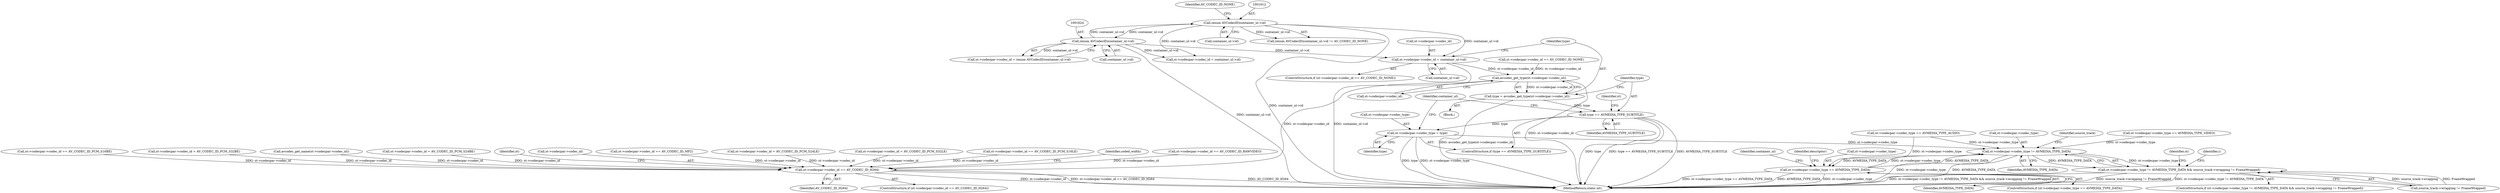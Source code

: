 digraph "0_FFmpeg_bab0716c7f4793ec42e05a5aa7e80d82a0dd4e75@pointer" {
"1001856" [label="(Call,st->codecpar->codec_id = container_ul->id)"];
"1001611" [label="(Call,(enum AVCodecID)container_ul->id)"];
"1001623" [label="(Call,(enum AVCodecID)container_ul->id)"];
"1001867" [label="(Call,avcodec_get_type(st->codecpar->codec_id))"];
"1001865" [label="(Call,type = avcodec_get_type(st->codecpar->codec_id))"];
"1001874" [label="(Call,type == AVMEDIA_TYPE_SUBTITLE)"];
"1001877" [label="(Call,st->codecpar->codec_type = type)"];
"1001967" [label="(Call,st->codecpar->codec_type != AVMEDIA_TYPE_DATA)"];
"1001834" [label="(Call,st->codecpar->codec_type == AVMEDIA_TYPE_DATA)"];
"1001966" [label="(Call,st->codecpar->codec_type != AVMEDIA_TYPE_DATA && source_track->wrapping != FrameWrapped)"];
"1001927" [label="(Call,st->codecpar->codec_id == AV_CODEC_ID_H264)"];
"1001926" [label="(ControlStructure,if (st->codecpar->codec_id == AV_CODEC_ID_H264))"];
"1001968" [label="(Call,st->codecpar->codec_type)"];
"1001982" [label="(Identifier,st)"];
"1001776" [label="(Call,st->codecpar->codec_id == AV_CODEC_ID_PCM_S16BE)"];
"1001867" [label="(Call,avcodec_get_type(st->codecpar->codec_id))"];
"1001849" [label="(Call,st->codecpar->codec_id == AV_CODEC_ID_NONE)"];
"1001976" [label="(Identifier,source_track)"];
"1001873" [label="(ControlStructure,if (type == AVMEDIA_TYPE_SUBTITLE))"];
"1001625" [label="(Call,container_ul->id)"];
"1001810" [label="(Call,st->codecpar->codec_id = AV_CODEC_ID_PCM_S32BE)"];
"1001613" [label="(Call,container_ul->id)"];
"1001866" [label="(Identifier,type)"];
"1001189" [label="(Call,st->codecpar->codec_type == AVMEDIA_TYPE_VIDEO)"];
"1001087" [label="(Call,avcodec_get_name(st->codecpar->codec_id))"];
"1001880" [label="(Identifier,st)"];
"1001876" [label="(Identifier,AVMEDIA_TYPE_SUBTITLE)"];
"1001877" [label="(Call,st->codecpar->codec_type = type)"];
"1001834" [label="(Call,st->codecpar->codec_type == AVMEDIA_TYPE_DATA)"];
"1001965" [label="(ControlStructure,if (st->codecpar->codec_type != AVMEDIA_TYPE_DATA && source_track->wrapping != FrameWrapped))"];
"1001865" [label="(Call,type = avcodec_get_type(st->codecpar->codec_id))"];
"1001623" [label="(Call,(enum AVCodecID)container_ul->id)"];
"1001833" [label="(ControlStructure,if (st->codecpar->codec_type == AVMEDIA_TYPE_DATA))"];
"1001796" [label="(Call,st->codecpar->codec_id = AV_CODEC_ID_PCM_S24BE)"];
"1001970" [label="(Identifier,st)"];
"1001611" [label="(Call,(enum AVCodecID)container_ul->id)"];
"1001610" [label="(Call,(enum AVCodecID)container_ul->id != AV_CODEC_ID_NONE)"];
"1001616" [label="(Identifier,AV_CODEC_ID_NONE)"];
"1001875" [label="(Identifier,type)"];
"1001840" [label="(Identifier,AVMEDIA_TYPE_DATA)"];
"1001848" [label="(ControlStructure,if (st->codecpar->codec_id == AV_CODEC_ID_NONE))"];
"1001991" [label="(MethodReturn,static int)"];
"1001973" [label="(Identifier,AVMEDIA_TYPE_DATA)"];
"1001856" [label="(Call,st->codecpar->codec_id = container_ul->id)"];
"1001580" [label="(Call,st->codecpar->codec_type == AVMEDIA_TYPE_AUDIO)"];
"1001928" [label="(Call,st->codecpar->codec_id)"];
"1001819" [label="(Call,st->codecpar->codec_id == AV_CODEC_ID_MP2)"];
"1001974" [label="(Call,source_track->wrapping != FrameWrapped)"];
"1001857" [label="(Call,st->codecpar->codec_id)"];
"1001868" [label="(Call,st->codecpar->codec_id)"];
"1001900" [label="(Identifier,descriptor)"];
"1001835" [label="(Call,st->codecpar->codec_type)"];
"1001844" [label="(Identifier,container_ul)"];
"1001753" [label="(Call,st->codecpar->codec_id = AV_CODEC_ID_PCM_S24LE)"];
"1001967" [label="(Call,st->codecpar->codec_type != AVMEDIA_TYPE_DATA)"];
"1001933" [label="(Identifier,AV_CODEC_ID_H264)"];
"1001767" [label="(Call,st->codecpar->codec_id = AV_CODEC_ID_PCM_S32LE)"];
"1001216" [label="(Call,st->codecpar->codec_id = container_ul->id)"];
"1001862" [label="(Call,container_ul->id)"];
"1001927" [label="(Call,st->codecpar->codec_id == AV_CODEC_ID_H264)"];
"1001841" [label="(Block,)"];
"1001886" [label="(Identifier,container_ul)"];
"1001966" [label="(Call,st->codecpar->codec_type != AVMEDIA_TYPE_DATA && source_track->wrapping != FrameWrapped)"];
"1001733" [label="(Call,st->codecpar->codec_id == AV_CODEC_ID_PCM_S16LE)"];
"1001883" [label="(Identifier,type)"];
"1001617" [label="(Call,st->codecpar->codec_id = (enum AVCodecID)container_ul->id)"];
"1001937" [label="(Identifier,coded_width)"];
"1000225" [label="(Identifier,i)"];
"1001414" [label="(Call,st->codecpar->codec_id == AV_CODEC_ID_RAWVIDEO)"];
"1001878" [label="(Call,st->codecpar->codec_type)"];
"1001874" [label="(Call,type == AVMEDIA_TYPE_SUBTITLE)"];
"1001856" -> "1001848"  [label="AST: "];
"1001856" -> "1001862"  [label="CFG: "];
"1001857" -> "1001856"  [label="AST: "];
"1001862" -> "1001856"  [label="AST: "];
"1001866" -> "1001856"  [label="CFG: "];
"1001856" -> "1001991"  [label="DDG: container_ul->id"];
"1001611" -> "1001856"  [label="DDG: container_ul->id"];
"1001623" -> "1001856"  [label="DDG: container_ul->id"];
"1001856" -> "1001867"  [label="DDG: st->codecpar->codec_id"];
"1001611" -> "1001610"  [label="AST: "];
"1001611" -> "1001613"  [label="CFG: "];
"1001612" -> "1001611"  [label="AST: "];
"1001613" -> "1001611"  [label="AST: "];
"1001616" -> "1001611"  [label="CFG: "];
"1001611" -> "1001991"  [label="DDG: container_ul->id"];
"1001611" -> "1001216"  [label="DDG: container_ul->id"];
"1001611" -> "1001610"  [label="DDG: container_ul->id"];
"1001623" -> "1001611"  [label="DDG: container_ul->id"];
"1001611" -> "1001623"  [label="DDG: container_ul->id"];
"1001623" -> "1001617"  [label="AST: "];
"1001623" -> "1001625"  [label="CFG: "];
"1001624" -> "1001623"  [label="AST: "];
"1001625" -> "1001623"  [label="AST: "];
"1001617" -> "1001623"  [label="CFG: "];
"1001623" -> "1001991"  [label="DDG: container_ul->id"];
"1001623" -> "1001216"  [label="DDG: container_ul->id"];
"1001623" -> "1001617"  [label="DDG: container_ul->id"];
"1001867" -> "1001865"  [label="AST: "];
"1001867" -> "1001868"  [label="CFG: "];
"1001868" -> "1001867"  [label="AST: "];
"1001865" -> "1001867"  [label="CFG: "];
"1001867" -> "1001991"  [label="DDG: st->codecpar->codec_id"];
"1001867" -> "1001865"  [label="DDG: st->codecpar->codec_id"];
"1001849" -> "1001867"  [label="DDG: st->codecpar->codec_id"];
"1001867" -> "1001927"  [label="DDG: st->codecpar->codec_id"];
"1001865" -> "1001841"  [label="AST: "];
"1001866" -> "1001865"  [label="AST: "];
"1001875" -> "1001865"  [label="CFG: "];
"1001865" -> "1001991"  [label="DDG: avcodec_get_type(st->codecpar->codec_id)"];
"1001865" -> "1001874"  [label="DDG: type"];
"1001874" -> "1001873"  [label="AST: "];
"1001874" -> "1001876"  [label="CFG: "];
"1001875" -> "1001874"  [label="AST: "];
"1001876" -> "1001874"  [label="AST: "];
"1001880" -> "1001874"  [label="CFG: "];
"1001886" -> "1001874"  [label="CFG: "];
"1001874" -> "1001991"  [label="DDG: type"];
"1001874" -> "1001991"  [label="DDG: type == AVMEDIA_TYPE_SUBTITLE"];
"1001874" -> "1001991"  [label="DDG: AVMEDIA_TYPE_SUBTITLE"];
"1001874" -> "1001877"  [label="DDG: type"];
"1001877" -> "1001873"  [label="AST: "];
"1001877" -> "1001883"  [label="CFG: "];
"1001878" -> "1001877"  [label="AST: "];
"1001883" -> "1001877"  [label="AST: "];
"1001886" -> "1001877"  [label="CFG: "];
"1001877" -> "1001991"  [label="DDG: st->codecpar->codec_type"];
"1001877" -> "1001991"  [label="DDG: type"];
"1001877" -> "1001967"  [label="DDG: st->codecpar->codec_type"];
"1001967" -> "1001966"  [label="AST: "];
"1001967" -> "1001973"  [label="CFG: "];
"1001968" -> "1001967"  [label="AST: "];
"1001973" -> "1001967"  [label="AST: "];
"1001976" -> "1001967"  [label="CFG: "];
"1001966" -> "1001967"  [label="CFG: "];
"1001967" -> "1001991"  [label="DDG: st->codecpar->codec_type"];
"1001967" -> "1001991"  [label="DDG: AVMEDIA_TYPE_DATA"];
"1001967" -> "1001834"  [label="DDG: AVMEDIA_TYPE_DATA"];
"1001967" -> "1001966"  [label="DDG: st->codecpar->codec_type"];
"1001967" -> "1001966"  [label="DDG: AVMEDIA_TYPE_DATA"];
"1001189" -> "1001967"  [label="DDG: st->codecpar->codec_type"];
"1001834" -> "1001967"  [label="DDG: st->codecpar->codec_type"];
"1001834" -> "1001967"  [label="DDG: AVMEDIA_TYPE_DATA"];
"1001580" -> "1001967"  [label="DDG: st->codecpar->codec_type"];
"1001834" -> "1001833"  [label="AST: "];
"1001834" -> "1001840"  [label="CFG: "];
"1001835" -> "1001834"  [label="AST: "];
"1001840" -> "1001834"  [label="AST: "];
"1001844" -> "1001834"  [label="CFG: "];
"1001900" -> "1001834"  [label="CFG: "];
"1001834" -> "1001991"  [label="DDG: st->codecpar->codec_type == AVMEDIA_TYPE_DATA"];
"1001834" -> "1001991"  [label="DDG: AVMEDIA_TYPE_DATA"];
"1001834" -> "1001991"  [label="DDG: st->codecpar->codec_type"];
"1001580" -> "1001834"  [label="DDG: st->codecpar->codec_type"];
"1001966" -> "1001965"  [label="AST: "];
"1001966" -> "1001974"  [label="CFG: "];
"1001974" -> "1001966"  [label="AST: "];
"1001982" -> "1001966"  [label="CFG: "];
"1000225" -> "1001966"  [label="CFG: "];
"1001966" -> "1001991"  [label="DDG: st->codecpar->codec_type != AVMEDIA_TYPE_DATA && source_track->wrapping != FrameWrapped"];
"1001966" -> "1001991"  [label="DDG: source_track->wrapping != FrameWrapped"];
"1001966" -> "1001991"  [label="DDG: st->codecpar->codec_type != AVMEDIA_TYPE_DATA"];
"1001974" -> "1001966"  [label="DDG: source_track->wrapping"];
"1001974" -> "1001966"  [label="DDG: FrameWrapped"];
"1001927" -> "1001926"  [label="AST: "];
"1001927" -> "1001933"  [label="CFG: "];
"1001928" -> "1001927"  [label="AST: "];
"1001933" -> "1001927"  [label="AST: "];
"1001937" -> "1001927"  [label="CFG: "];
"1001970" -> "1001927"  [label="CFG: "];
"1001927" -> "1001991"  [label="DDG: AV_CODEC_ID_H264"];
"1001927" -> "1001991"  [label="DDG: st->codecpar->codec_id"];
"1001927" -> "1001991"  [label="DDG: st->codecpar->codec_id == AV_CODEC_ID_H264"];
"1001819" -> "1001927"  [label="DDG: st->codecpar->codec_id"];
"1001414" -> "1001927"  [label="DDG: st->codecpar->codec_id"];
"1001753" -> "1001927"  [label="DDG: st->codecpar->codec_id"];
"1001776" -> "1001927"  [label="DDG: st->codecpar->codec_id"];
"1001810" -> "1001927"  [label="DDG: st->codecpar->codec_id"];
"1001767" -> "1001927"  [label="DDG: st->codecpar->codec_id"];
"1001796" -> "1001927"  [label="DDG: st->codecpar->codec_id"];
"1001087" -> "1001927"  [label="DDG: st->codecpar->codec_id"];
"1001733" -> "1001927"  [label="DDG: st->codecpar->codec_id"];
}
